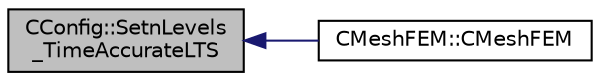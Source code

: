 digraph "CConfig::SetnLevels_TimeAccurateLTS"
{
  edge [fontname="Helvetica",fontsize="10",labelfontname="Helvetica",labelfontsize="10"];
  node [fontname="Helvetica",fontsize="10",shape=record];
  rankdir="LR";
  Node15132 [label="CConfig::SetnLevels\l_TimeAccurateLTS",height=0.2,width=0.4,color="black", fillcolor="grey75", style="filled", fontcolor="black"];
  Node15132 -> Node15133 [dir="back",color="midnightblue",fontsize="10",style="solid",fontname="Helvetica"];
  Node15133 [label="CMeshFEM::CMeshFEM",height=0.2,width=0.4,color="black", fillcolor="white", style="filled",URL="$class_c_mesh_f_e_m.html#ae74b12670fb49ad4d28836d9fc2aab8d",tooltip="Redistributes the grid over the ranks and creates the halo layer. "];
}
